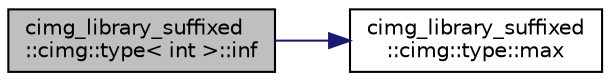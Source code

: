 digraph "cimg_library_suffixed::cimg::type&lt; int &gt;::inf"
{
  edge [fontname="Helvetica",fontsize="10",labelfontname="Helvetica",labelfontsize="10"];
  node [fontname="Helvetica",fontsize="10",shape=record];
  rankdir="LR";
  Node1 [label="cimg_library_suffixed\l::cimg::type\< int \>::inf",height=0.2,width=0.4,color="black", fillcolor="grey75", style="filled" fontcolor="black"];
  Node1 -> Node2 [color="midnightblue",fontsize="10",style="solid",fontname="Helvetica"];
  Node2 [label="cimg_library_suffixed\l::cimg::type::max",height=0.2,width=0.4,color="black", fillcolor="white", style="filled",URL="$structcimg__library__suffixed_1_1cimg_1_1type.html#a4b01a896aa0c86ce9f3162f36fa2ae72"];
}
